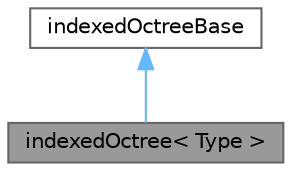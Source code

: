 digraph "indexedOctree&lt; Type &gt;"
{
 // LATEX_PDF_SIZE
  bgcolor="transparent";
  edge [fontname=Helvetica,fontsize=10,labelfontname=Helvetica,labelfontsize=10];
  node [fontname=Helvetica,fontsize=10,shape=box,height=0.2,width=0.4];
  Node1 [id="Node000001",label="indexedOctree\< Type \>",height=0.2,width=0.4,color="gray40", fillcolor="grey60", style="filled", fontcolor="black",tooltip="Non-pointer based hierarchical recursive searching."];
  Node2 -> Node1 [id="edge1_Node000001_Node000002",dir="back",color="steelblue1",style="solid",tooltip=" "];
  Node2 [id="Node000002",label="indexedOctreeBase",height=0.2,width=0.4,color="gray40", fillcolor="white", style="filled",URL="$classFoam_1_1indexedOctreeBase.html",tooltip=" "];
}
